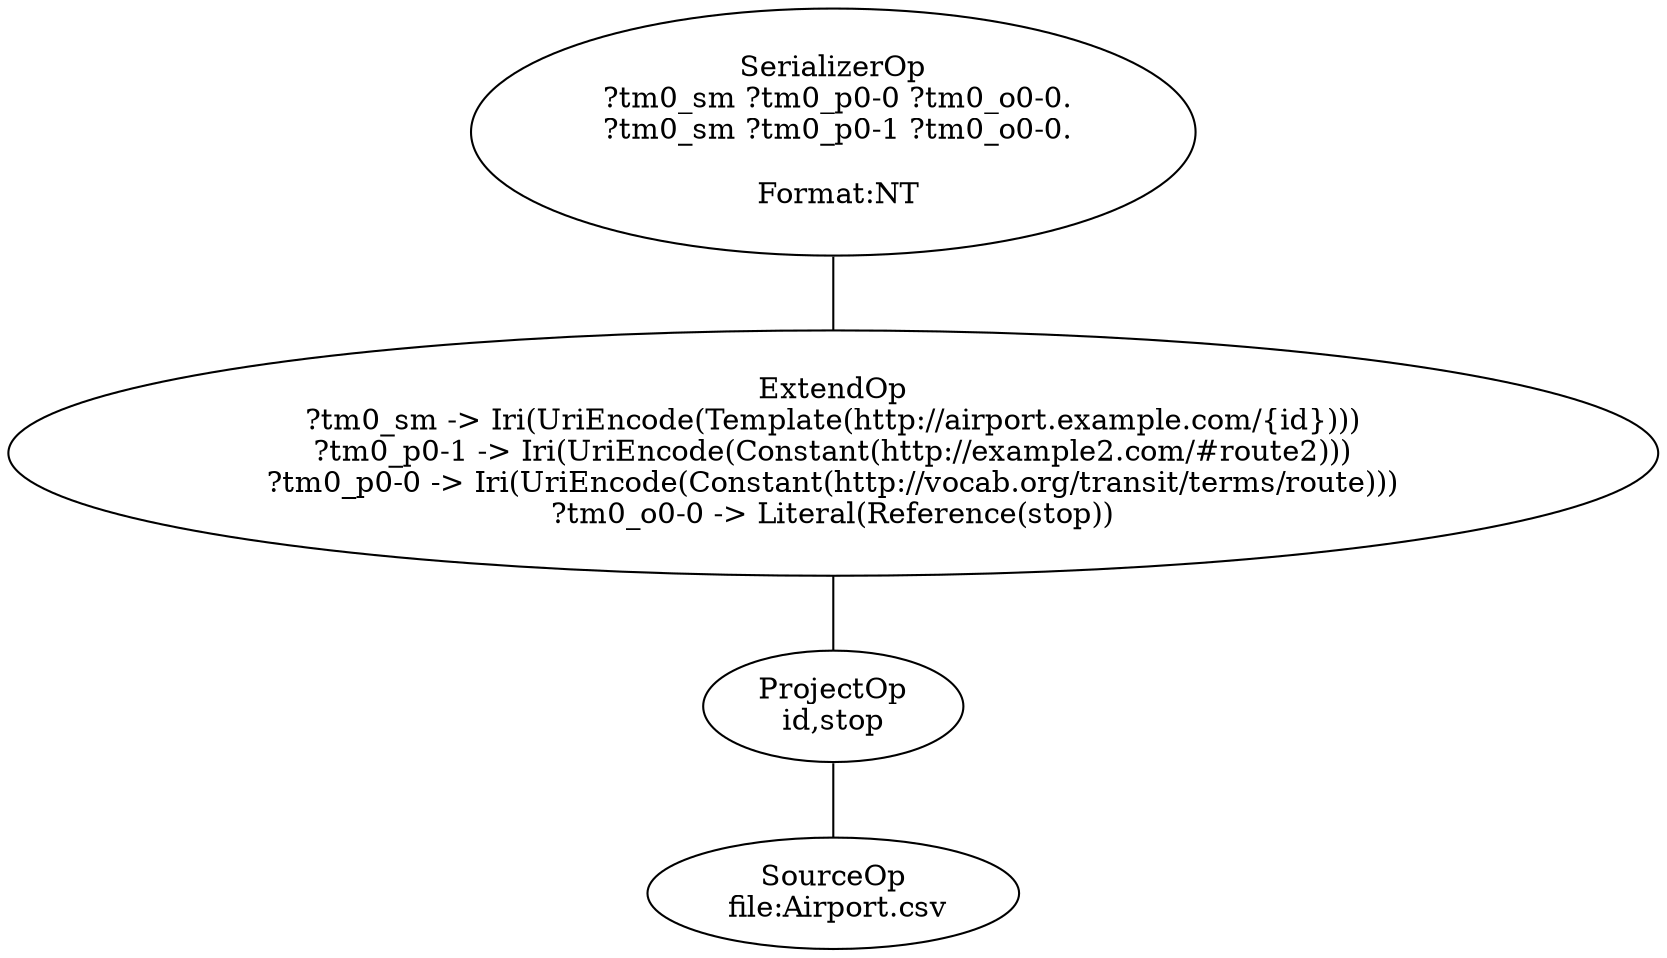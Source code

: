 graph mapping_tree {
	"dced7b29-784d-4565-be37-0daa93cf22d7" [label="SerializerOp
 ?tm0_sm ?tm0_p0-0 ?tm0_o0-0.
 ?tm0_sm ?tm0_p0-1 ?tm0_o0-0.

 Format:NT"]
	"2373a815-db44-4a13-951a-958fb8bdeced" [label="ExtendOp
?tm0_sm -> Iri(UriEncode(Template(http://airport.example.com/{id})))
?tm0_p0-1 -> Iri(UriEncode(Constant(http://example2.com/#route2)))
?tm0_p0-0 -> Iri(UriEncode(Constant(http://vocab.org/transit/terms/route)))
?tm0_o0-0 -> Literal(Reference(stop))"]
	"dced7b29-784d-4565-be37-0daa93cf22d7" -- "2373a815-db44-4a13-951a-958fb8bdeced"
	"8bf43b69-c695-4e7e-80bc-270cb4b65267" [label="ProjectOp
id,stop"]
	"2373a815-db44-4a13-951a-958fb8bdeced" -- "8bf43b69-c695-4e7e-80bc-270cb4b65267"
	"765dd93a-d753-4950-a03e-48814d2a4399" [label="SourceOp
 file:Airport.csv"]
	"8bf43b69-c695-4e7e-80bc-270cb4b65267" -- "765dd93a-d753-4950-a03e-48814d2a4399"
}
